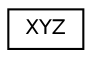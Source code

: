digraph "Graphical Class Hierarchy"
{
  edge [fontname="Helvetica",fontsize="10",labelfontname="Helvetica",labelfontsize="10"];
  node [fontname="Helvetica",fontsize="10",shape=record];
  rankdir="LR";
  Node1 [label="XYZ",height=0.2,width=0.4,color="black", fillcolor="white", style="filled",URL="$structXYZ.html"];
}
